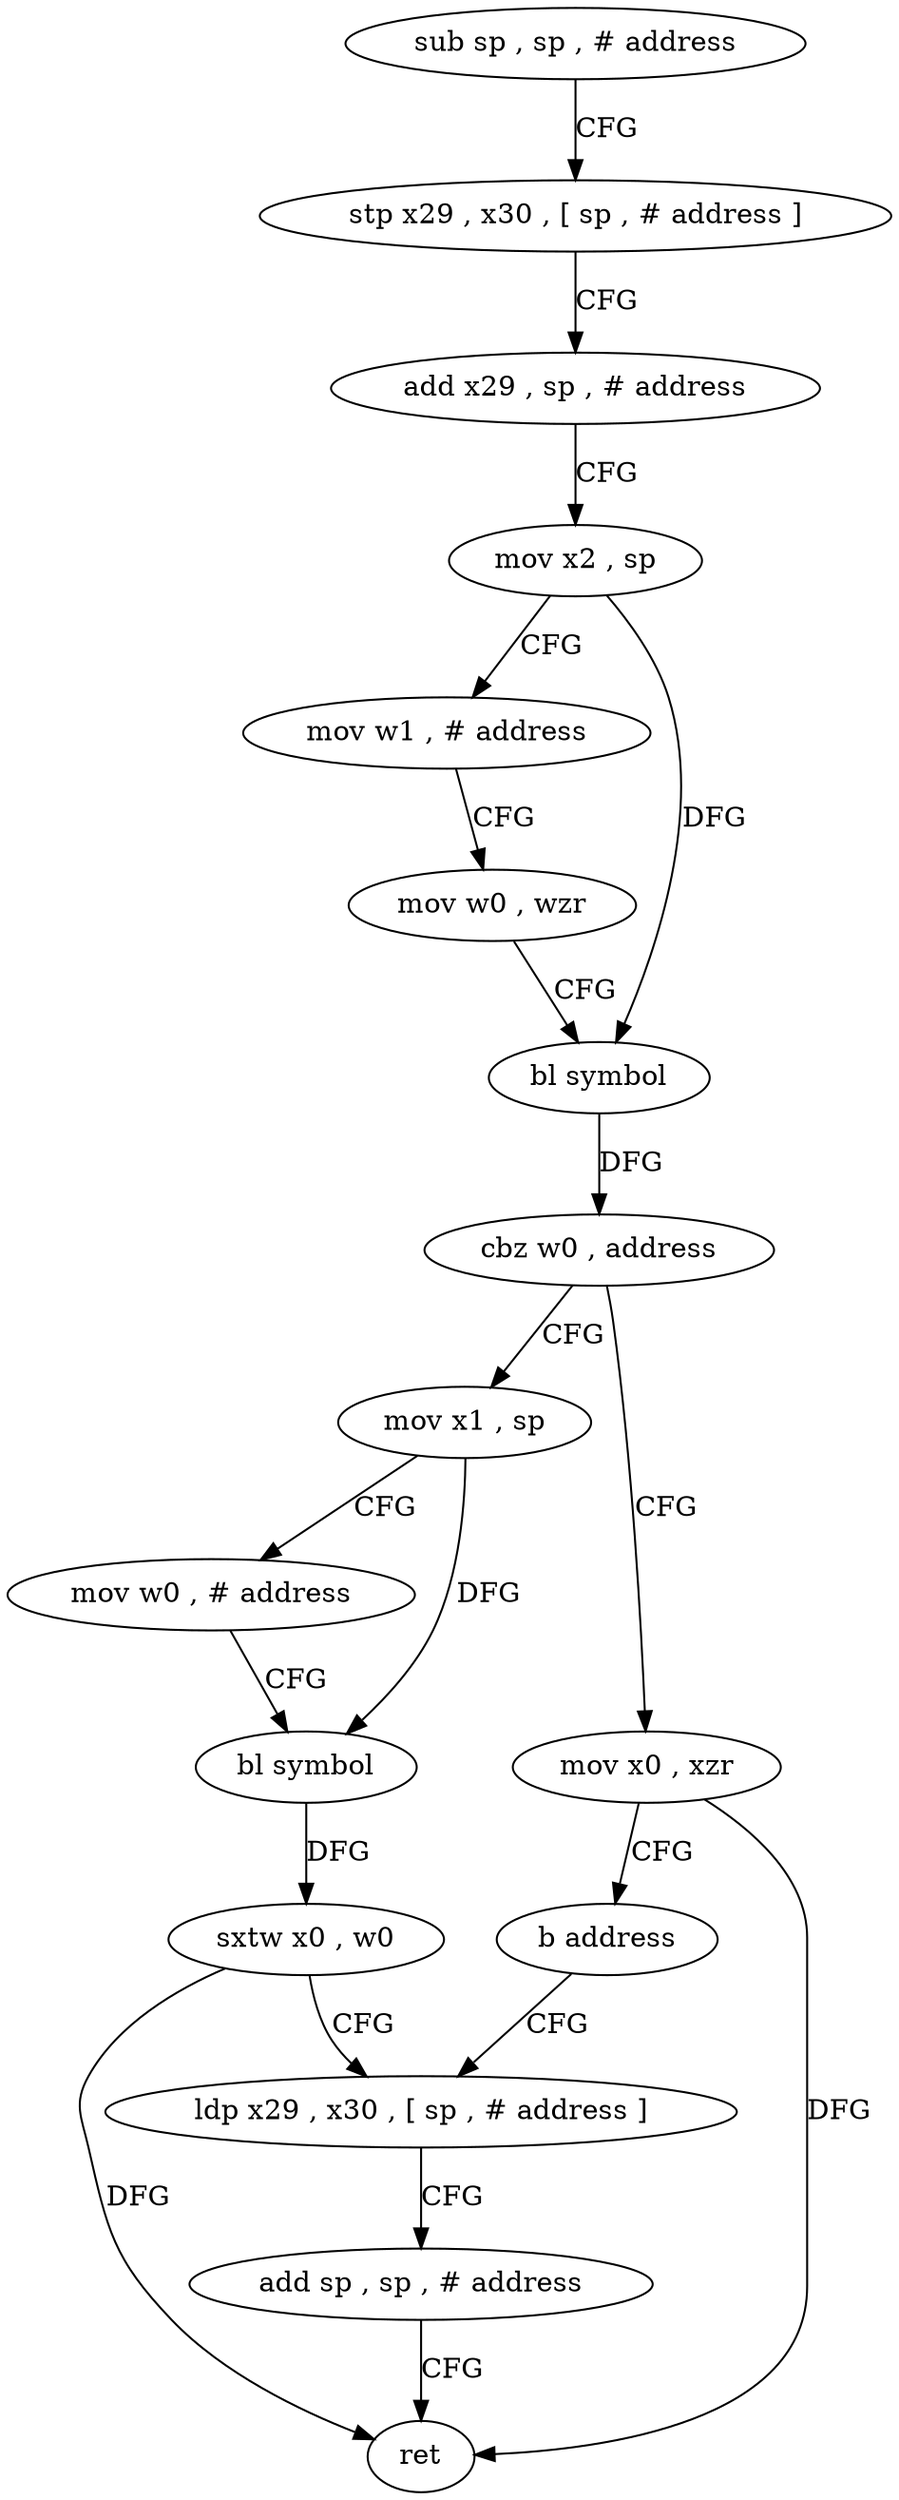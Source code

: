 digraph "func" {
"4204632" [label = "sub sp , sp , # address" ]
"4204636" [label = "stp x29 , x30 , [ sp , # address ]" ]
"4204640" [label = "add x29 , sp , # address" ]
"4204644" [label = "mov x2 , sp" ]
"4204648" [label = "mov w1 , # address" ]
"4204652" [label = "mov w0 , wzr" ]
"4204656" [label = "bl symbol" ]
"4204660" [label = "cbz w0 , address" ]
"4204672" [label = "mov x1 , sp" ]
"4204664" [label = "mov x0 , xzr" ]
"4204676" [label = "mov w0 , # address" ]
"4204680" [label = "bl symbol" ]
"4204684" [label = "sxtw x0 , w0" ]
"4204688" [label = "ldp x29 , x30 , [ sp , # address ]" ]
"4204668" [label = "b address" ]
"4204692" [label = "add sp , sp , # address" ]
"4204696" [label = "ret" ]
"4204632" -> "4204636" [ label = "CFG" ]
"4204636" -> "4204640" [ label = "CFG" ]
"4204640" -> "4204644" [ label = "CFG" ]
"4204644" -> "4204648" [ label = "CFG" ]
"4204644" -> "4204656" [ label = "DFG" ]
"4204648" -> "4204652" [ label = "CFG" ]
"4204652" -> "4204656" [ label = "CFG" ]
"4204656" -> "4204660" [ label = "DFG" ]
"4204660" -> "4204672" [ label = "CFG" ]
"4204660" -> "4204664" [ label = "CFG" ]
"4204672" -> "4204676" [ label = "CFG" ]
"4204672" -> "4204680" [ label = "DFG" ]
"4204664" -> "4204668" [ label = "CFG" ]
"4204664" -> "4204696" [ label = "DFG" ]
"4204676" -> "4204680" [ label = "CFG" ]
"4204680" -> "4204684" [ label = "DFG" ]
"4204684" -> "4204688" [ label = "CFG" ]
"4204684" -> "4204696" [ label = "DFG" ]
"4204688" -> "4204692" [ label = "CFG" ]
"4204668" -> "4204688" [ label = "CFG" ]
"4204692" -> "4204696" [ label = "CFG" ]
}
